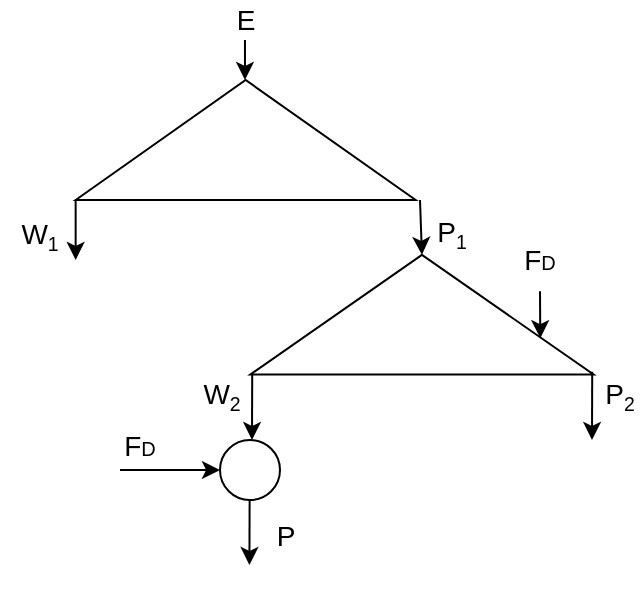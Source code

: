 <mxfile scale="20" border="0">
    <diagram id="voXNYClXei8BqZe0r_Rz" name="Page-1">
        <mxGraphModel dx="530" dy="197" grid="1" gridSize="10" guides="1" tooltips="1" connect="1" arrows="1" fold="1" page="1" pageScale="1" pageWidth="827" pageHeight="1169" math="0" shadow="0">
            <root>
                <mxCell id="0"/>
                <mxCell id="1" parent="0"/>
                <mxCell id="105" value="" style="triangle;whiteSpace=wrap;html=1;rotation=-90;" parent="1" vertex="1">
                    <mxGeometry x="351.04" y="101.52" width="59.86" height="171.64" as="geometry"/>
                </mxCell>
                <mxCell id="108" value="" style="endArrow=classic;html=1;exitX=1;exitY=0;exitDx=0;exitDy=0;" parent="1" source="124" edge="1">
                    <mxGeometry width="50" height="50" relative="1" as="geometry">
                        <mxPoint x="296.1" y="212.5" as="sourcePoint"/>
                        <mxPoint x="296" y="250" as="targetPoint"/>
                        <Array as="points"/>
                    </mxGeometry>
                </mxCell>
                <mxCell id="109" value="&lt;font style=&quot;font-size: 14px&quot;&gt;P&lt;/font&gt;&lt;font style=&quot;font-size: 11.667px&quot;&gt;&lt;sub&gt;2&lt;/sub&gt;&lt;/font&gt;" style="text;html=1;strokeColor=none;fillColor=none;align=center;verticalAlign=middle;whiteSpace=wrap;rounded=0;" parent="1" vertex="1">
                    <mxGeometry x="470" y="192.5" width="20" height="70" as="geometry"/>
                </mxCell>
                <mxCell id="111" value="" style="endArrow=classic;html=1;exitX=0.024;exitY=0.996;exitDx=0;exitDy=0;exitPerimeter=0;" parent="1" source="105" edge="1">
                    <mxGeometry width="50" height="50" relative="1" as="geometry">
                        <mxPoint x="393.9" y="212.5" as="sourcePoint"/>
                        <mxPoint x="466" y="250" as="targetPoint"/>
                        <Array as="points"/>
                    </mxGeometry>
                </mxCell>
                <mxCell id="113" value="" style="endArrow=classic;html=1;entryX=0.442;entryY=0.785;entryDx=0;entryDy=0;entryPerimeter=0;" parent="1" edge="1">
                    <mxGeometry width="50" height="50" relative="1" as="geometry">
                        <mxPoint x="440" y="175.6" as="sourcePoint"/>
                        <mxPoint x="440.14" y="199.08" as="targetPoint"/>
                    </mxGeometry>
                </mxCell>
                <mxCell id="114" value="" style="endArrow=classic;html=1;" parent="1" edge="1">
                    <mxGeometry width="50" height="50" relative="1" as="geometry">
                        <mxPoint x="207.82" y="130" as="sourcePoint"/>
                        <mxPoint x="207.82" y="160" as="targetPoint"/>
                    </mxGeometry>
                </mxCell>
                <mxCell id="115" value="" style="triangle;whiteSpace=wrap;html=1;rotation=-90;" parent="1" vertex="1">
                    <mxGeometry x="262.82" y="15" width="60" height="170" as="geometry"/>
                </mxCell>
                <mxCell id="116" value="" style="endArrow=classic;html=1;entryX=1;entryY=0.5;entryDx=0;entryDy=0;" parent="1" target="105" edge="1">
                    <mxGeometry width="50" height="50" relative="1" as="geometry">
                        <mxPoint x="380" y="130" as="sourcePoint"/>
                        <mxPoint x="347.82" y="160" as="targetPoint"/>
                    </mxGeometry>
                </mxCell>
                <mxCell id="117" value="&lt;font style=&quot;font-size: 14px&quot;&gt;F&lt;/font&gt;&lt;font style=&quot;&quot;&gt;&lt;font size=&quot;1&quot;&gt;D&lt;/font&gt;&lt;/font&gt;" style="text;html=1;strokeColor=none;fillColor=none;align=center;verticalAlign=middle;whiteSpace=wrap;rounded=0;" parent="1" vertex="1">
                    <mxGeometry x="420" y="150.0" width="40" height="20" as="geometry"/>
                </mxCell>
                <mxCell id="120" value="" style="endArrow=classic;html=1;" parent="1" edge="1">
                    <mxGeometry width="50" height="50" relative="1" as="geometry">
                        <mxPoint x="292.48" y="50" as="sourcePoint"/>
                        <mxPoint x="292.48" y="70" as="targetPoint"/>
                    </mxGeometry>
                </mxCell>
                <mxCell id="121" value="&lt;span style=&quot;color: rgba(0, 0, 0, 0); font-family: monospace; font-size: 0px; text-align: start;&quot;&gt;E%3CmxGraphModel%3E%3Croot%3E%3CmxCell%20id%3D%220%22%2F%3E%3CmxCell%20id%3D%221%22%20parent%3D%220%22%2F%3E%3CmxCell%20id%3D%222%22%20value%3D%22%26lt%3Bfont%20style%3D%26quot%3Bfont-size%3A%2014px%26quot%3B%26gt%3BE%26lt%3B%2Ffont%26gt%3B%22%20style%3D%22text%3Bhtml%3D1%3BstrokeColor%3Dnone%3BfillColor%3Dnone%3Balign%3Dcenter%3BverticalAlign%3Dmiddle%3BwhiteSpace%3Dwrap%3Brounded%3D0%3B%22%20vertex%3D%221%22%20parent%3D%221%22%3E%3CmxGeometry%20x%3D%22297.82%22%20y%3D%2260%22%20width%3D%2240%22%20height%3D%2220%22%20as%3D%22geometry%22%2F%3E%3C%2FmxCell%3E%3C%2Froot%3E%3C%2FmxGraphModel%3E&lt;/span&gt;&lt;span style=&quot;font-size: 14px&quot;&gt;E&lt;/span&gt;" style="text;html=1;strokeColor=none;fillColor=none;align=center;verticalAlign=middle;whiteSpace=wrap;rounded=0;" parent="1" vertex="1">
                    <mxGeometry x="272.82" y="30" width="40" height="20" as="geometry"/>
                </mxCell>
                <mxCell id="122" value="&lt;font style=&quot;font-size: 14px&quot;&gt;P&lt;/font&gt;&lt;font style=&quot;font-size: 11.667px&quot;&gt;&lt;sub&gt;1&lt;/sub&gt;&lt;/font&gt;" style="text;html=1;strokeColor=none;fillColor=none;align=center;verticalAlign=middle;whiteSpace=wrap;rounded=0;" parent="1" vertex="1">
                    <mxGeometry x="380.9" y="138.44" width="30" height="17.5" as="geometry"/>
                </mxCell>
                <mxCell id="123" value="&lt;font style=&quot;font-size: 14px&quot;&gt;W&lt;/font&gt;&lt;font style=&quot;font-size: 11.667px&quot;&gt;&lt;sub&gt;1&lt;/sub&gt;&lt;/font&gt;" style="text;html=1;strokeColor=none;fillColor=none;align=center;verticalAlign=middle;whiteSpace=wrap;rounded=0;" parent="1" vertex="1">
                    <mxGeometry x="170" y="138.44" width="40" height="20" as="geometry"/>
                </mxCell>
                <mxCell id="124" value="&lt;font style=&quot;font-size: 14px&quot;&gt;W&lt;/font&gt;&lt;font style=&quot;font-size: 11.667px&quot;&gt;&lt;sub&gt;2&lt;/sub&gt;&lt;/font&gt;" style="text;html=1;strokeColor=none;fillColor=none;align=center;verticalAlign=middle;whiteSpace=wrap;rounded=0;" parent="1" vertex="1">
                    <mxGeometry x="266.1" y="217.5" width="30" height="20" as="geometry"/>
                </mxCell>
                <mxCell id="145" value="" style="ellipse;whiteSpace=wrap;html=1;aspect=fixed;" vertex="1" parent="1">
                    <mxGeometry x="280" y="250" width="30" height="30" as="geometry"/>
                </mxCell>
                <mxCell id="146" value="" style="endArrow=classic;html=1;exitX=1;exitY=0;exitDx=0;exitDy=0;" edge="1" parent="1">
                    <mxGeometry width="50" height="50" relative="1" as="geometry">
                        <mxPoint x="294.81" y="280" as="sourcePoint"/>
                        <mxPoint x="294.71" y="312.5" as="targetPoint"/>
                        <Array as="points"/>
                    </mxGeometry>
                </mxCell>
                <mxCell id="147" value="" style="endArrow=classic;html=1;entryX=0;entryY=0.5;entryDx=0;entryDy=0;" edge="1" parent="1" target="145">
                    <mxGeometry width="50" height="50" relative="1" as="geometry">
                        <mxPoint x="230" y="265" as="sourcePoint"/>
                        <mxPoint x="316" y="270" as="targetPoint"/>
                        <Array as="points"/>
                    </mxGeometry>
                </mxCell>
                <mxCell id="148" value="&lt;font style=&quot;font-size: 14px&quot;&gt;P&lt;/font&gt;" style="text;html=1;strokeColor=none;fillColor=none;align=center;verticalAlign=middle;whiteSpace=wrap;rounded=0;" vertex="1" parent="1">
                    <mxGeometry x="302.82" y="262.5" width="20" height="70" as="geometry"/>
                </mxCell>
                <mxCell id="149" value="&lt;font style=&quot;font-size: 14px;&quot;&gt;F&lt;/font&gt;&lt;font size=&quot;1&quot;&gt;D&lt;/font&gt;" style="text;html=1;strokeColor=none;fillColor=none;align=center;verticalAlign=middle;whiteSpace=wrap;rounded=0;" vertex="1" parent="1">
                    <mxGeometry x="230" y="217.5" width="20" height="70" as="geometry"/>
                </mxCell>
            </root>
        </mxGraphModel>
    </diagram>
</mxfile>